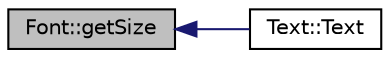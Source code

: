 digraph "Font::getSize"
{
  edge [fontname="Helvetica",fontsize="10",labelfontname="Helvetica",labelfontsize="10"];
  node [fontname="Helvetica",fontsize="10",shape=record];
  rankdir="LR";
  Node1 [label="Font::getSize",height=0.2,width=0.4,color="black", fillcolor="grey75", style="filled", fontcolor="black"];
  Node1 -> Node2 [dir="back",color="midnightblue",fontsize="10",style="solid",fontname="Helvetica"];
  Node2 [label="Text::Text",height=0.2,width=0.4,color="black", fillcolor="white", style="filled",URL="$class_text.html#ae77cabfcffef90b4a499f7c9f4f389ed"];
}
